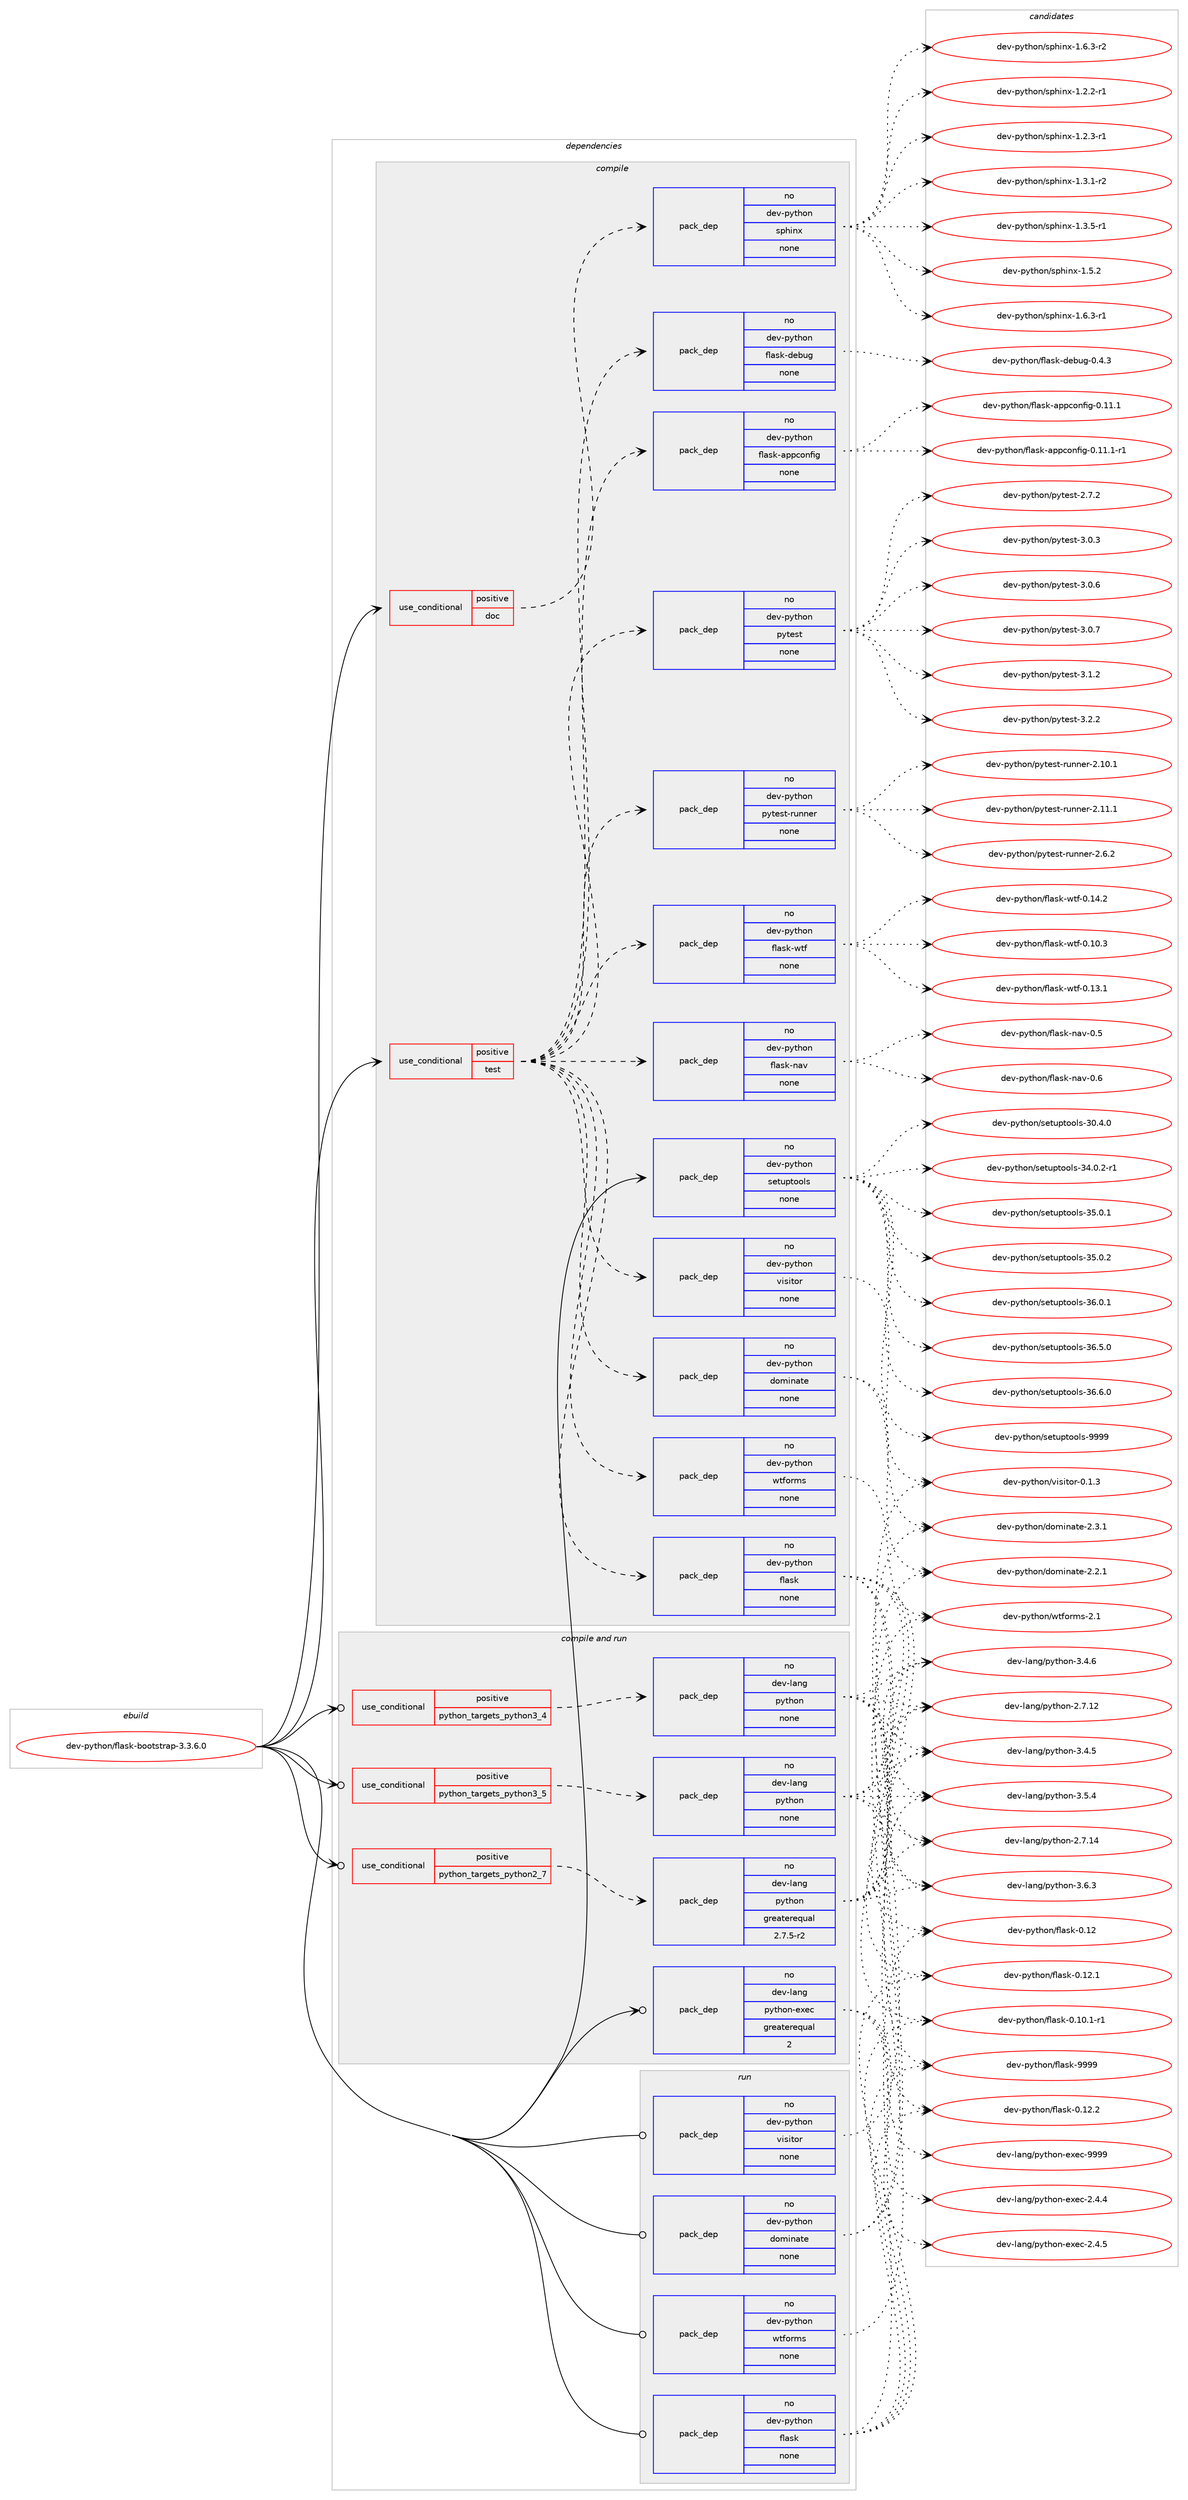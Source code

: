 digraph prolog {

# *************
# Graph options
# *************

newrank=true;
concentrate=true;
compound=true;
graph [rankdir=LR,fontname=Helvetica,fontsize=10,ranksep=1.5];#, ranksep=2.5, nodesep=0.2];
edge  [arrowhead=vee];
node  [fontname=Helvetica,fontsize=10];

# **********
# The ebuild
# **********

subgraph cluster_leftcol {
color=gray;
rank=same;
label=<<i>ebuild</i>>;
id [label="dev-python/flask-bootstrap-3.3.6.0", color=red, width=4, href="../dev-python/flask-bootstrap-3.3.6.0.svg"];
}

# ****************
# The dependencies
# ****************

subgraph cluster_midcol {
color=gray;
label=<<i>dependencies</i>>;
subgraph cluster_compile {
fillcolor="#eeeeee";
style=filled;
label=<<i>compile</i>>;
subgraph cond32774 {
dependency157331 [label=<<TABLE BORDER="0" CELLBORDER="1" CELLSPACING="0" CELLPADDING="4"><TR><TD ROWSPAN="3" CELLPADDING="10">use_conditional</TD></TR><TR><TD>positive</TD></TR><TR><TD>doc</TD></TR></TABLE>>, shape=none, color=red];
subgraph pack120719 {
dependency157332 [label=<<TABLE BORDER="0" CELLBORDER="1" CELLSPACING="0" CELLPADDING="4" WIDTH="220"><TR><TD ROWSPAN="6" CELLPADDING="30">pack_dep</TD></TR><TR><TD WIDTH="110">no</TD></TR><TR><TD>dev-python</TD></TR><TR><TD>sphinx</TD></TR><TR><TD>none</TD></TR><TR><TD></TD></TR></TABLE>>, shape=none, color=blue];
}
dependency157331:e -> dependency157332:w [weight=20,style="dashed",arrowhead="vee"];
}
id:e -> dependency157331:w [weight=20,style="solid",arrowhead="vee"];
subgraph cond32775 {
dependency157333 [label=<<TABLE BORDER="0" CELLBORDER="1" CELLSPACING="0" CELLPADDING="4"><TR><TD ROWSPAN="3" CELLPADDING="10">use_conditional</TD></TR><TR><TD>positive</TD></TR><TR><TD>test</TD></TR></TABLE>>, shape=none, color=red];
subgraph pack120720 {
dependency157334 [label=<<TABLE BORDER="0" CELLBORDER="1" CELLSPACING="0" CELLPADDING="4" WIDTH="220"><TR><TD ROWSPAN="6" CELLPADDING="30">pack_dep</TD></TR><TR><TD WIDTH="110">no</TD></TR><TR><TD>dev-python</TD></TR><TR><TD>flask-appconfig</TD></TR><TR><TD>none</TD></TR><TR><TD></TD></TR></TABLE>>, shape=none, color=blue];
}
dependency157333:e -> dependency157334:w [weight=20,style="dashed",arrowhead="vee"];
subgraph pack120721 {
dependency157335 [label=<<TABLE BORDER="0" CELLBORDER="1" CELLSPACING="0" CELLPADDING="4" WIDTH="220"><TR><TD ROWSPAN="6" CELLPADDING="30">pack_dep</TD></TR><TR><TD WIDTH="110">no</TD></TR><TR><TD>dev-python</TD></TR><TR><TD>flask-debug</TD></TR><TR><TD>none</TD></TR><TR><TD></TD></TR></TABLE>>, shape=none, color=blue];
}
dependency157333:e -> dependency157335:w [weight=20,style="dashed",arrowhead="vee"];
subgraph pack120722 {
dependency157336 [label=<<TABLE BORDER="0" CELLBORDER="1" CELLSPACING="0" CELLPADDING="4" WIDTH="220"><TR><TD ROWSPAN="6" CELLPADDING="30">pack_dep</TD></TR><TR><TD WIDTH="110">no</TD></TR><TR><TD>dev-python</TD></TR><TR><TD>flask-nav</TD></TR><TR><TD>none</TD></TR><TR><TD></TD></TR></TABLE>>, shape=none, color=blue];
}
dependency157333:e -> dependency157336:w [weight=20,style="dashed",arrowhead="vee"];
subgraph pack120723 {
dependency157337 [label=<<TABLE BORDER="0" CELLBORDER="1" CELLSPACING="0" CELLPADDING="4" WIDTH="220"><TR><TD ROWSPAN="6" CELLPADDING="30">pack_dep</TD></TR><TR><TD WIDTH="110">no</TD></TR><TR><TD>dev-python</TD></TR><TR><TD>flask-wtf</TD></TR><TR><TD>none</TD></TR><TR><TD></TD></TR></TABLE>>, shape=none, color=blue];
}
dependency157333:e -> dependency157337:w [weight=20,style="dashed",arrowhead="vee"];
subgraph pack120724 {
dependency157338 [label=<<TABLE BORDER="0" CELLBORDER="1" CELLSPACING="0" CELLPADDING="4" WIDTH="220"><TR><TD ROWSPAN="6" CELLPADDING="30">pack_dep</TD></TR><TR><TD WIDTH="110">no</TD></TR><TR><TD>dev-python</TD></TR><TR><TD>pytest-runner</TD></TR><TR><TD>none</TD></TR><TR><TD></TD></TR></TABLE>>, shape=none, color=blue];
}
dependency157333:e -> dependency157338:w [weight=20,style="dashed",arrowhead="vee"];
subgraph pack120725 {
dependency157339 [label=<<TABLE BORDER="0" CELLBORDER="1" CELLSPACING="0" CELLPADDING="4" WIDTH="220"><TR><TD ROWSPAN="6" CELLPADDING="30">pack_dep</TD></TR><TR><TD WIDTH="110">no</TD></TR><TR><TD>dev-python</TD></TR><TR><TD>pytest</TD></TR><TR><TD>none</TD></TR><TR><TD></TD></TR></TABLE>>, shape=none, color=blue];
}
dependency157333:e -> dependency157339:w [weight=20,style="dashed",arrowhead="vee"];
subgraph pack120726 {
dependency157340 [label=<<TABLE BORDER="0" CELLBORDER="1" CELLSPACING="0" CELLPADDING="4" WIDTH="220"><TR><TD ROWSPAN="6" CELLPADDING="30">pack_dep</TD></TR><TR><TD WIDTH="110">no</TD></TR><TR><TD>dev-python</TD></TR><TR><TD>dominate</TD></TR><TR><TD>none</TD></TR><TR><TD></TD></TR></TABLE>>, shape=none, color=blue];
}
dependency157333:e -> dependency157340:w [weight=20,style="dashed",arrowhead="vee"];
subgraph pack120727 {
dependency157341 [label=<<TABLE BORDER="0" CELLBORDER="1" CELLSPACING="0" CELLPADDING="4" WIDTH="220"><TR><TD ROWSPAN="6" CELLPADDING="30">pack_dep</TD></TR><TR><TD WIDTH="110">no</TD></TR><TR><TD>dev-python</TD></TR><TR><TD>flask</TD></TR><TR><TD>none</TD></TR><TR><TD></TD></TR></TABLE>>, shape=none, color=blue];
}
dependency157333:e -> dependency157341:w [weight=20,style="dashed",arrowhead="vee"];
subgraph pack120728 {
dependency157342 [label=<<TABLE BORDER="0" CELLBORDER="1" CELLSPACING="0" CELLPADDING="4" WIDTH="220"><TR><TD ROWSPAN="6" CELLPADDING="30">pack_dep</TD></TR><TR><TD WIDTH="110">no</TD></TR><TR><TD>dev-python</TD></TR><TR><TD>visitor</TD></TR><TR><TD>none</TD></TR><TR><TD></TD></TR></TABLE>>, shape=none, color=blue];
}
dependency157333:e -> dependency157342:w [weight=20,style="dashed",arrowhead="vee"];
subgraph pack120729 {
dependency157343 [label=<<TABLE BORDER="0" CELLBORDER="1" CELLSPACING="0" CELLPADDING="4" WIDTH="220"><TR><TD ROWSPAN="6" CELLPADDING="30">pack_dep</TD></TR><TR><TD WIDTH="110">no</TD></TR><TR><TD>dev-python</TD></TR><TR><TD>wtforms</TD></TR><TR><TD>none</TD></TR><TR><TD></TD></TR></TABLE>>, shape=none, color=blue];
}
dependency157333:e -> dependency157343:w [weight=20,style="dashed",arrowhead="vee"];
}
id:e -> dependency157333:w [weight=20,style="solid",arrowhead="vee"];
subgraph pack120730 {
dependency157344 [label=<<TABLE BORDER="0" CELLBORDER="1" CELLSPACING="0" CELLPADDING="4" WIDTH="220"><TR><TD ROWSPAN="6" CELLPADDING="30">pack_dep</TD></TR><TR><TD WIDTH="110">no</TD></TR><TR><TD>dev-python</TD></TR><TR><TD>setuptools</TD></TR><TR><TD>none</TD></TR><TR><TD></TD></TR></TABLE>>, shape=none, color=blue];
}
id:e -> dependency157344:w [weight=20,style="solid",arrowhead="vee"];
}
subgraph cluster_compileandrun {
fillcolor="#eeeeee";
style=filled;
label=<<i>compile and run</i>>;
subgraph cond32776 {
dependency157345 [label=<<TABLE BORDER="0" CELLBORDER="1" CELLSPACING="0" CELLPADDING="4"><TR><TD ROWSPAN="3" CELLPADDING="10">use_conditional</TD></TR><TR><TD>positive</TD></TR><TR><TD>python_targets_python2_7</TD></TR></TABLE>>, shape=none, color=red];
subgraph pack120731 {
dependency157346 [label=<<TABLE BORDER="0" CELLBORDER="1" CELLSPACING="0" CELLPADDING="4" WIDTH="220"><TR><TD ROWSPAN="6" CELLPADDING="30">pack_dep</TD></TR><TR><TD WIDTH="110">no</TD></TR><TR><TD>dev-lang</TD></TR><TR><TD>python</TD></TR><TR><TD>greaterequal</TD></TR><TR><TD>2.7.5-r2</TD></TR></TABLE>>, shape=none, color=blue];
}
dependency157345:e -> dependency157346:w [weight=20,style="dashed",arrowhead="vee"];
}
id:e -> dependency157345:w [weight=20,style="solid",arrowhead="odotvee"];
subgraph cond32777 {
dependency157347 [label=<<TABLE BORDER="0" CELLBORDER="1" CELLSPACING="0" CELLPADDING="4"><TR><TD ROWSPAN="3" CELLPADDING="10">use_conditional</TD></TR><TR><TD>positive</TD></TR><TR><TD>python_targets_python3_4</TD></TR></TABLE>>, shape=none, color=red];
subgraph pack120732 {
dependency157348 [label=<<TABLE BORDER="0" CELLBORDER="1" CELLSPACING="0" CELLPADDING="4" WIDTH="220"><TR><TD ROWSPAN="6" CELLPADDING="30">pack_dep</TD></TR><TR><TD WIDTH="110">no</TD></TR><TR><TD>dev-lang</TD></TR><TR><TD>python</TD></TR><TR><TD>none</TD></TR><TR><TD></TD></TR></TABLE>>, shape=none, color=blue];
}
dependency157347:e -> dependency157348:w [weight=20,style="dashed",arrowhead="vee"];
}
id:e -> dependency157347:w [weight=20,style="solid",arrowhead="odotvee"];
subgraph cond32778 {
dependency157349 [label=<<TABLE BORDER="0" CELLBORDER="1" CELLSPACING="0" CELLPADDING="4"><TR><TD ROWSPAN="3" CELLPADDING="10">use_conditional</TD></TR><TR><TD>positive</TD></TR><TR><TD>python_targets_python3_5</TD></TR></TABLE>>, shape=none, color=red];
subgraph pack120733 {
dependency157350 [label=<<TABLE BORDER="0" CELLBORDER="1" CELLSPACING="0" CELLPADDING="4" WIDTH="220"><TR><TD ROWSPAN="6" CELLPADDING="30">pack_dep</TD></TR><TR><TD WIDTH="110">no</TD></TR><TR><TD>dev-lang</TD></TR><TR><TD>python</TD></TR><TR><TD>none</TD></TR><TR><TD></TD></TR></TABLE>>, shape=none, color=blue];
}
dependency157349:e -> dependency157350:w [weight=20,style="dashed",arrowhead="vee"];
}
id:e -> dependency157349:w [weight=20,style="solid",arrowhead="odotvee"];
subgraph pack120734 {
dependency157351 [label=<<TABLE BORDER="0" CELLBORDER="1" CELLSPACING="0" CELLPADDING="4" WIDTH="220"><TR><TD ROWSPAN="6" CELLPADDING="30">pack_dep</TD></TR><TR><TD WIDTH="110">no</TD></TR><TR><TD>dev-lang</TD></TR><TR><TD>python-exec</TD></TR><TR><TD>greaterequal</TD></TR><TR><TD>2</TD></TR></TABLE>>, shape=none, color=blue];
}
id:e -> dependency157351:w [weight=20,style="solid",arrowhead="odotvee"];
}
subgraph cluster_run {
fillcolor="#eeeeee";
style=filled;
label=<<i>run</i>>;
subgraph pack120735 {
dependency157352 [label=<<TABLE BORDER="0" CELLBORDER="1" CELLSPACING="0" CELLPADDING="4" WIDTH="220"><TR><TD ROWSPAN="6" CELLPADDING="30">pack_dep</TD></TR><TR><TD WIDTH="110">no</TD></TR><TR><TD>dev-python</TD></TR><TR><TD>dominate</TD></TR><TR><TD>none</TD></TR><TR><TD></TD></TR></TABLE>>, shape=none, color=blue];
}
id:e -> dependency157352:w [weight=20,style="solid",arrowhead="odot"];
subgraph pack120736 {
dependency157353 [label=<<TABLE BORDER="0" CELLBORDER="1" CELLSPACING="0" CELLPADDING="4" WIDTH="220"><TR><TD ROWSPAN="6" CELLPADDING="30">pack_dep</TD></TR><TR><TD WIDTH="110">no</TD></TR><TR><TD>dev-python</TD></TR><TR><TD>flask</TD></TR><TR><TD>none</TD></TR><TR><TD></TD></TR></TABLE>>, shape=none, color=blue];
}
id:e -> dependency157353:w [weight=20,style="solid",arrowhead="odot"];
subgraph pack120737 {
dependency157354 [label=<<TABLE BORDER="0" CELLBORDER="1" CELLSPACING="0" CELLPADDING="4" WIDTH="220"><TR><TD ROWSPAN="6" CELLPADDING="30">pack_dep</TD></TR><TR><TD WIDTH="110">no</TD></TR><TR><TD>dev-python</TD></TR><TR><TD>visitor</TD></TR><TR><TD>none</TD></TR><TR><TD></TD></TR></TABLE>>, shape=none, color=blue];
}
id:e -> dependency157354:w [weight=20,style="solid",arrowhead="odot"];
subgraph pack120738 {
dependency157355 [label=<<TABLE BORDER="0" CELLBORDER="1" CELLSPACING="0" CELLPADDING="4" WIDTH="220"><TR><TD ROWSPAN="6" CELLPADDING="30">pack_dep</TD></TR><TR><TD WIDTH="110">no</TD></TR><TR><TD>dev-python</TD></TR><TR><TD>wtforms</TD></TR><TR><TD>none</TD></TR><TR><TD></TD></TR></TABLE>>, shape=none, color=blue];
}
id:e -> dependency157355:w [weight=20,style="solid",arrowhead="odot"];
}
}

# **************
# The candidates
# **************

subgraph cluster_choices {
rank=same;
color=gray;
label=<<i>candidates</i>>;

subgraph choice120719 {
color=black;
nodesep=1;
choice10010111845112121116104111110471151121041051101204549465046504511449 [label="dev-python/sphinx-1.2.2-r1", color=red, width=4,href="../dev-python/sphinx-1.2.2-r1.svg"];
choice10010111845112121116104111110471151121041051101204549465046514511449 [label="dev-python/sphinx-1.2.3-r1", color=red, width=4,href="../dev-python/sphinx-1.2.3-r1.svg"];
choice10010111845112121116104111110471151121041051101204549465146494511450 [label="dev-python/sphinx-1.3.1-r2", color=red, width=4,href="../dev-python/sphinx-1.3.1-r2.svg"];
choice10010111845112121116104111110471151121041051101204549465146534511449 [label="dev-python/sphinx-1.3.5-r1", color=red, width=4,href="../dev-python/sphinx-1.3.5-r1.svg"];
choice1001011184511212111610411111047115112104105110120454946534650 [label="dev-python/sphinx-1.5.2", color=red, width=4,href="../dev-python/sphinx-1.5.2.svg"];
choice10010111845112121116104111110471151121041051101204549465446514511449 [label="dev-python/sphinx-1.6.3-r1", color=red, width=4,href="../dev-python/sphinx-1.6.3-r1.svg"];
choice10010111845112121116104111110471151121041051101204549465446514511450 [label="dev-python/sphinx-1.6.3-r2", color=red, width=4,href="../dev-python/sphinx-1.6.3-r2.svg"];
dependency157332:e -> choice10010111845112121116104111110471151121041051101204549465046504511449:w [style=dotted,weight="100"];
dependency157332:e -> choice10010111845112121116104111110471151121041051101204549465046514511449:w [style=dotted,weight="100"];
dependency157332:e -> choice10010111845112121116104111110471151121041051101204549465146494511450:w [style=dotted,weight="100"];
dependency157332:e -> choice10010111845112121116104111110471151121041051101204549465146534511449:w [style=dotted,weight="100"];
dependency157332:e -> choice1001011184511212111610411111047115112104105110120454946534650:w [style=dotted,weight="100"];
dependency157332:e -> choice10010111845112121116104111110471151121041051101204549465446514511449:w [style=dotted,weight="100"];
dependency157332:e -> choice10010111845112121116104111110471151121041051101204549465446514511450:w [style=dotted,weight="100"];
}
subgraph choice120720 {
color=black;
nodesep=1;
choice10010111845112121116104111110471021089711510745971121129911111010210510345484649494649 [label="dev-python/flask-appconfig-0.11.1", color=red, width=4,href="../dev-python/flask-appconfig-0.11.1.svg"];
choice100101118451121211161041111104710210897115107459711211299111110102105103454846494946494511449 [label="dev-python/flask-appconfig-0.11.1-r1", color=red, width=4,href="../dev-python/flask-appconfig-0.11.1-r1.svg"];
dependency157334:e -> choice10010111845112121116104111110471021089711510745971121129911111010210510345484649494649:w [style=dotted,weight="100"];
dependency157334:e -> choice100101118451121211161041111104710210897115107459711211299111110102105103454846494946494511449:w [style=dotted,weight="100"];
}
subgraph choice120721 {
color=black;
nodesep=1;
choice1001011184511212111610411111047102108971151074510010198117103454846524651 [label="dev-python/flask-debug-0.4.3", color=red, width=4,href="../dev-python/flask-debug-0.4.3.svg"];
dependency157335:e -> choice1001011184511212111610411111047102108971151074510010198117103454846524651:w [style=dotted,weight="100"];
}
subgraph choice120722 {
color=black;
nodesep=1;
choice100101118451121211161041111104710210897115107451109711845484653 [label="dev-python/flask-nav-0.5", color=red, width=4,href="../dev-python/flask-nav-0.5.svg"];
choice100101118451121211161041111104710210897115107451109711845484654 [label="dev-python/flask-nav-0.6", color=red, width=4,href="../dev-python/flask-nav-0.6.svg"];
dependency157336:e -> choice100101118451121211161041111104710210897115107451109711845484653:w [style=dotted,weight="100"];
dependency157336:e -> choice100101118451121211161041111104710210897115107451109711845484654:w [style=dotted,weight="100"];
}
subgraph choice120723 {
color=black;
nodesep=1;
choice1001011184511212111610411111047102108971151074511911610245484649484651 [label="dev-python/flask-wtf-0.10.3", color=red, width=4,href="../dev-python/flask-wtf-0.10.3.svg"];
choice1001011184511212111610411111047102108971151074511911610245484649514649 [label="dev-python/flask-wtf-0.13.1", color=red, width=4,href="../dev-python/flask-wtf-0.13.1.svg"];
choice1001011184511212111610411111047102108971151074511911610245484649524650 [label="dev-python/flask-wtf-0.14.2", color=red, width=4,href="../dev-python/flask-wtf-0.14.2.svg"];
dependency157337:e -> choice1001011184511212111610411111047102108971151074511911610245484649484651:w [style=dotted,weight="100"];
dependency157337:e -> choice1001011184511212111610411111047102108971151074511911610245484649514649:w [style=dotted,weight="100"];
dependency157337:e -> choice1001011184511212111610411111047102108971151074511911610245484649524650:w [style=dotted,weight="100"];
}
subgraph choice120724 {
color=black;
nodesep=1;
choice10010111845112121116104111110471121211161011151164511411711011010111445504649484649 [label="dev-python/pytest-runner-2.10.1", color=red, width=4,href="../dev-python/pytest-runner-2.10.1.svg"];
choice10010111845112121116104111110471121211161011151164511411711011010111445504649494649 [label="dev-python/pytest-runner-2.11.1", color=red, width=4,href="../dev-python/pytest-runner-2.11.1.svg"];
choice100101118451121211161041111104711212111610111511645114117110110101114455046544650 [label="dev-python/pytest-runner-2.6.2", color=red, width=4,href="../dev-python/pytest-runner-2.6.2.svg"];
dependency157338:e -> choice10010111845112121116104111110471121211161011151164511411711011010111445504649484649:w [style=dotted,weight="100"];
dependency157338:e -> choice10010111845112121116104111110471121211161011151164511411711011010111445504649494649:w [style=dotted,weight="100"];
dependency157338:e -> choice100101118451121211161041111104711212111610111511645114117110110101114455046544650:w [style=dotted,weight="100"];
}
subgraph choice120725 {
color=black;
nodesep=1;
choice1001011184511212111610411111047112121116101115116455046554650 [label="dev-python/pytest-2.7.2", color=red, width=4,href="../dev-python/pytest-2.7.2.svg"];
choice1001011184511212111610411111047112121116101115116455146484651 [label="dev-python/pytest-3.0.3", color=red, width=4,href="../dev-python/pytest-3.0.3.svg"];
choice1001011184511212111610411111047112121116101115116455146484654 [label="dev-python/pytest-3.0.6", color=red, width=4,href="../dev-python/pytest-3.0.6.svg"];
choice1001011184511212111610411111047112121116101115116455146484655 [label="dev-python/pytest-3.0.7", color=red, width=4,href="../dev-python/pytest-3.0.7.svg"];
choice1001011184511212111610411111047112121116101115116455146494650 [label="dev-python/pytest-3.1.2", color=red, width=4,href="../dev-python/pytest-3.1.2.svg"];
choice1001011184511212111610411111047112121116101115116455146504650 [label="dev-python/pytest-3.2.2", color=red, width=4,href="../dev-python/pytest-3.2.2.svg"];
dependency157339:e -> choice1001011184511212111610411111047112121116101115116455046554650:w [style=dotted,weight="100"];
dependency157339:e -> choice1001011184511212111610411111047112121116101115116455146484651:w [style=dotted,weight="100"];
dependency157339:e -> choice1001011184511212111610411111047112121116101115116455146484654:w [style=dotted,weight="100"];
dependency157339:e -> choice1001011184511212111610411111047112121116101115116455146484655:w [style=dotted,weight="100"];
dependency157339:e -> choice1001011184511212111610411111047112121116101115116455146494650:w [style=dotted,weight="100"];
dependency157339:e -> choice1001011184511212111610411111047112121116101115116455146504650:w [style=dotted,weight="100"];
}
subgraph choice120726 {
color=black;
nodesep=1;
choice100101118451121211161041111104710011110910511097116101455046504649 [label="dev-python/dominate-2.2.1", color=red, width=4,href="../dev-python/dominate-2.2.1.svg"];
choice100101118451121211161041111104710011110910511097116101455046514649 [label="dev-python/dominate-2.3.1", color=red, width=4,href="../dev-python/dominate-2.3.1.svg"];
dependency157340:e -> choice100101118451121211161041111104710011110910511097116101455046504649:w [style=dotted,weight="100"];
dependency157340:e -> choice100101118451121211161041111104710011110910511097116101455046514649:w [style=dotted,weight="100"];
}
subgraph choice120727 {
color=black;
nodesep=1;
choice100101118451121211161041111104710210897115107454846494846494511449 [label="dev-python/flask-0.10.1-r1", color=red, width=4,href="../dev-python/flask-0.10.1-r1.svg"];
choice1001011184511212111610411111047102108971151074548464950 [label="dev-python/flask-0.12", color=red, width=4,href="../dev-python/flask-0.12.svg"];
choice10010111845112121116104111110471021089711510745484649504649 [label="dev-python/flask-0.12.1", color=red, width=4,href="../dev-python/flask-0.12.1.svg"];
choice10010111845112121116104111110471021089711510745484649504650 [label="dev-python/flask-0.12.2", color=red, width=4,href="../dev-python/flask-0.12.2.svg"];
choice1001011184511212111610411111047102108971151074557575757 [label="dev-python/flask-9999", color=red, width=4,href="../dev-python/flask-9999.svg"];
dependency157341:e -> choice100101118451121211161041111104710210897115107454846494846494511449:w [style=dotted,weight="100"];
dependency157341:e -> choice1001011184511212111610411111047102108971151074548464950:w [style=dotted,weight="100"];
dependency157341:e -> choice10010111845112121116104111110471021089711510745484649504649:w [style=dotted,weight="100"];
dependency157341:e -> choice10010111845112121116104111110471021089711510745484649504650:w [style=dotted,weight="100"];
dependency157341:e -> choice1001011184511212111610411111047102108971151074557575757:w [style=dotted,weight="100"];
}
subgraph choice120728 {
color=black;
nodesep=1;
choice1001011184511212111610411111047118105115105116111114454846494651 [label="dev-python/visitor-0.1.3", color=red, width=4,href="../dev-python/visitor-0.1.3.svg"];
dependency157342:e -> choice1001011184511212111610411111047118105115105116111114454846494651:w [style=dotted,weight="100"];
}
subgraph choice120729 {
color=black;
nodesep=1;
choice100101118451121211161041111104711911610211111410911545504649 [label="dev-python/wtforms-2.1", color=red, width=4,href="../dev-python/wtforms-2.1.svg"];
dependency157343:e -> choice100101118451121211161041111104711911610211111410911545504649:w [style=dotted,weight="100"];
}
subgraph choice120730 {
color=black;
nodesep=1;
choice100101118451121211161041111104711510111611711211611111110811545514846524648 [label="dev-python/setuptools-30.4.0", color=red, width=4,href="../dev-python/setuptools-30.4.0.svg"];
choice1001011184511212111610411111047115101116117112116111111108115455152464846504511449 [label="dev-python/setuptools-34.0.2-r1", color=red, width=4,href="../dev-python/setuptools-34.0.2-r1.svg"];
choice100101118451121211161041111104711510111611711211611111110811545515346484649 [label="dev-python/setuptools-35.0.1", color=red, width=4,href="../dev-python/setuptools-35.0.1.svg"];
choice100101118451121211161041111104711510111611711211611111110811545515346484650 [label="dev-python/setuptools-35.0.2", color=red, width=4,href="../dev-python/setuptools-35.0.2.svg"];
choice100101118451121211161041111104711510111611711211611111110811545515446484649 [label="dev-python/setuptools-36.0.1", color=red, width=4,href="../dev-python/setuptools-36.0.1.svg"];
choice100101118451121211161041111104711510111611711211611111110811545515446534648 [label="dev-python/setuptools-36.5.0", color=red, width=4,href="../dev-python/setuptools-36.5.0.svg"];
choice100101118451121211161041111104711510111611711211611111110811545515446544648 [label="dev-python/setuptools-36.6.0", color=red, width=4,href="../dev-python/setuptools-36.6.0.svg"];
choice10010111845112121116104111110471151011161171121161111111081154557575757 [label="dev-python/setuptools-9999", color=red, width=4,href="../dev-python/setuptools-9999.svg"];
dependency157344:e -> choice100101118451121211161041111104711510111611711211611111110811545514846524648:w [style=dotted,weight="100"];
dependency157344:e -> choice1001011184511212111610411111047115101116117112116111111108115455152464846504511449:w [style=dotted,weight="100"];
dependency157344:e -> choice100101118451121211161041111104711510111611711211611111110811545515346484649:w [style=dotted,weight="100"];
dependency157344:e -> choice100101118451121211161041111104711510111611711211611111110811545515346484650:w [style=dotted,weight="100"];
dependency157344:e -> choice100101118451121211161041111104711510111611711211611111110811545515446484649:w [style=dotted,weight="100"];
dependency157344:e -> choice100101118451121211161041111104711510111611711211611111110811545515446534648:w [style=dotted,weight="100"];
dependency157344:e -> choice100101118451121211161041111104711510111611711211611111110811545515446544648:w [style=dotted,weight="100"];
dependency157344:e -> choice10010111845112121116104111110471151011161171121161111111081154557575757:w [style=dotted,weight="100"];
}
subgraph choice120731 {
color=black;
nodesep=1;
choice10010111845108971101034711212111610411111045504655464950 [label="dev-lang/python-2.7.12", color=red, width=4,href="../dev-lang/python-2.7.12.svg"];
choice10010111845108971101034711212111610411111045504655464952 [label="dev-lang/python-2.7.14", color=red, width=4,href="../dev-lang/python-2.7.14.svg"];
choice100101118451089711010347112121116104111110455146524653 [label="dev-lang/python-3.4.5", color=red, width=4,href="../dev-lang/python-3.4.5.svg"];
choice100101118451089711010347112121116104111110455146524654 [label="dev-lang/python-3.4.6", color=red, width=4,href="../dev-lang/python-3.4.6.svg"];
choice100101118451089711010347112121116104111110455146534652 [label="dev-lang/python-3.5.4", color=red, width=4,href="../dev-lang/python-3.5.4.svg"];
choice100101118451089711010347112121116104111110455146544651 [label="dev-lang/python-3.6.3", color=red, width=4,href="../dev-lang/python-3.6.3.svg"];
dependency157346:e -> choice10010111845108971101034711212111610411111045504655464950:w [style=dotted,weight="100"];
dependency157346:e -> choice10010111845108971101034711212111610411111045504655464952:w [style=dotted,weight="100"];
dependency157346:e -> choice100101118451089711010347112121116104111110455146524653:w [style=dotted,weight="100"];
dependency157346:e -> choice100101118451089711010347112121116104111110455146524654:w [style=dotted,weight="100"];
dependency157346:e -> choice100101118451089711010347112121116104111110455146534652:w [style=dotted,weight="100"];
dependency157346:e -> choice100101118451089711010347112121116104111110455146544651:w [style=dotted,weight="100"];
}
subgraph choice120732 {
color=black;
nodesep=1;
choice10010111845108971101034711212111610411111045504655464950 [label="dev-lang/python-2.7.12", color=red, width=4,href="../dev-lang/python-2.7.12.svg"];
choice10010111845108971101034711212111610411111045504655464952 [label="dev-lang/python-2.7.14", color=red, width=4,href="../dev-lang/python-2.7.14.svg"];
choice100101118451089711010347112121116104111110455146524653 [label="dev-lang/python-3.4.5", color=red, width=4,href="../dev-lang/python-3.4.5.svg"];
choice100101118451089711010347112121116104111110455146524654 [label="dev-lang/python-3.4.6", color=red, width=4,href="../dev-lang/python-3.4.6.svg"];
choice100101118451089711010347112121116104111110455146534652 [label="dev-lang/python-3.5.4", color=red, width=4,href="../dev-lang/python-3.5.4.svg"];
choice100101118451089711010347112121116104111110455146544651 [label="dev-lang/python-3.6.3", color=red, width=4,href="../dev-lang/python-3.6.3.svg"];
dependency157348:e -> choice10010111845108971101034711212111610411111045504655464950:w [style=dotted,weight="100"];
dependency157348:e -> choice10010111845108971101034711212111610411111045504655464952:w [style=dotted,weight="100"];
dependency157348:e -> choice100101118451089711010347112121116104111110455146524653:w [style=dotted,weight="100"];
dependency157348:e -> choice100101118451089711010347112121116104111110455146524654:w [style=dotted,weight="100"];
dependency157348:e -> choice100101118451089711010347112121116104111110455146534652:w [style=dotted,weight="100"];
dependency157348:e -> choice100101118451089711010347112121116104111110455146544651:w [style=dotted,weight="100"];
}
subgraph choice120733 {
color=black;
nodesep=1;
choice10010111845108971101034711212111610411111045504655464950 [label="dev-lang/python-2.7.12", color=red, width=4,href="../dev-lang/python-2.7.12.svg"];
choice10010111845108971101034711212111610411111045504655464952 [label="dev-lang/python-2.7.14", color=red, width=4,href="../dev-lang/python-2.7.14.svg"];
choice100101118451089711010347112121116104111110455146524653 [label="dev-lang/python-3.4.5", color=red, width=4,href="../dev-lang/python-3.4.5.svg"];
choice100101118451089711010347112121116104111110455146524654 [label="dev-lang/python-3.4.6", color=red, width=4,href="../dev-lang/python-3.4.6.svg"];
choice100101118451089711010347112121116104111110455146534652 [label="dev-lang/python-3.5.4", color=red, width=4,href="../dev-lang/python-3.5.4.svg"];
choice100101118451089711010347112121116104111110455146544651 [label="dev-lang/python-3.6.3", color=red, width=4,href="../dev-lang/python-3.6.3.svg"];
dependency157350:e -> choice10010111845108971101034711212111610411111045504655464950:w [style=dotted,weight="100"];
dependency157350:e -> choice10010111845108971101034711212111610411111045504655464952:w [style=dotted,weight="100"];
dependency157350:e -> choice100101118451089711010347112121116104111110455146524653:w [style=dotted,weight="100"];
dependency157350:e -> choice100101118451089711010347112121116104111110455146524654:w [style=dotted,weight="100"];
dependency157350:e -> choice100101118451089711010347112121116104111110455146534652:w [style=dotted,weight="100"];
dependency157350:e -> choice100101118451089711010347112121116104111110455146544651:w [style=dotted,weight="100"];
}
subgraph choice120734 {
color=black;
nodesep=1;
choice1001011184510897110103471121211161041111104510112010199455046524652 [label="dev-lang/python-exec-2.4.4", color=red, width=4,href="../dev-lang/python-exec-2.4.4.svg"];
choice1001011184510897110103471121211161041111104510112010199455046524653 [label="dev-lang/python-exec-2.4.5", color=red, width=4,href="../dev-lang/python-exec-2.4.5.svg"];
choice10010111845108971101034711212111610411111045101120101994557575757 [label="dev-lang/python-exec-9999", color=red, width=4,href="../dev-lang/python-exec-9999.svg"];
dependency157351:e -> choice1001011184510897110103471121211161041111104510112010199455046524652:w [style=dotted,weight="100"];
dependency157351:e -> choice1001011184510897110103471121211161041111104510112010199455046524653:w [style=dotted,weight="100"];
dependency157351:e -> choice10010111845108971101034711212111610411111045101120101994557575757:w [style=dotted,weight="100"];
}
subgraph choice120735 {
color=black;
nodesep=1;
choice100101118451121211161041111104710011110910511097116101455046504649 [label="dev-python/dominate-2.2.1", color=red, width=4,href="../dev-python/dominate-2.2.1.svg"];
choice100101118451121211161041111104710011110910511097116101455046514649 [label="dev-python/dominate-2.3.1", color=red, width=4,href="../dev-python/dominate-2.3.1.svg"];
dependency157352:e -> choice100101118451121211161041111104710011110910511097116101455046504649:w [style=dotted,weight="100"];
dependency157352:e -> choice100101118451121211161041111104710011110910511097116101455046514649:w [style=dotted,weight="100"];
}
subgraph choice120736 {
color=black;
nodesep=1;
choice100101118451121211161041111104710210897115107454846494846494511449 [label="dev-python/flask-0.10.1-r1", color=red, width=4,href="../dev-python/flask-0.10.1-r1.svg"];
choice1001011184511212111610411111047102108971151074548464950 [label="dev-python/flask-0.12", color=red, width=4,href="../dev-python/flask-0.12.svg"];
choice10010111845112121116104111110471021089711510745484649504649 [label="dev-python/flask-0.12.1", color=red, width=4,href="../dev-python/flask-0.12.1.svg"];
choice10010111845112121116104111110471021089711510745484649504650 [label="dev-python/flask-0.12.2", color=red, width=4,href="../dev-python/flask-0.12.2.svg"];
choice1001011184511212111610411111047102108971151074557575757 [label="dev-python/flask-9999", color=red, width=4,href="../dev-python/flask-9999.svg"];
dependency157353:e -> choice100101118451121211161041111104710210897115107454846494846494511449:w [style=dotted,weight="100"];
dependency157353:e -> choice1001011184511212111610411111047102108971151074548464950:w [style=dotted,weight="100"];
dependency157353:e -> choice10010111845112121116104111110471021089711510745484649504649:w [style=dotted,weight="100"];
dependency157353:e -> choice10010111845112121116104111110471021089711510745484649504650:w [style=dotted,weight="100"];
dependency157353:e -> choice1001011184511212111610411111047102108971151074557575757:w [style=dotted,weight="100"];
}
subgraph choice120737 {
color=black;
nodesep=1;
choice1001011184511212111610411111047118105115105116111114454846494651 [label="dev-python/visitor-0.1.3", color=red, width=4,href="../dev-python/visitor-0.1.3.svg"];
dependency157354:e -> choice1001011184511212111610411111047118105115105116111114454846494651:w [style=dotted,weight="100"];
}
subgraph choice120738 {
color=black;
nodesep=1;
choice100101118451121211161041111104711911610211111410911545504649 [label="dev-python/wtforms-2.1", color=red, width=4,href="../dev-python/wtforms-2.1.svg"];
dependency157355:e -> choice100101118451121211161041111104711911610211111410911545504649:w [style=dotted,weight="100"];
}
}

}
